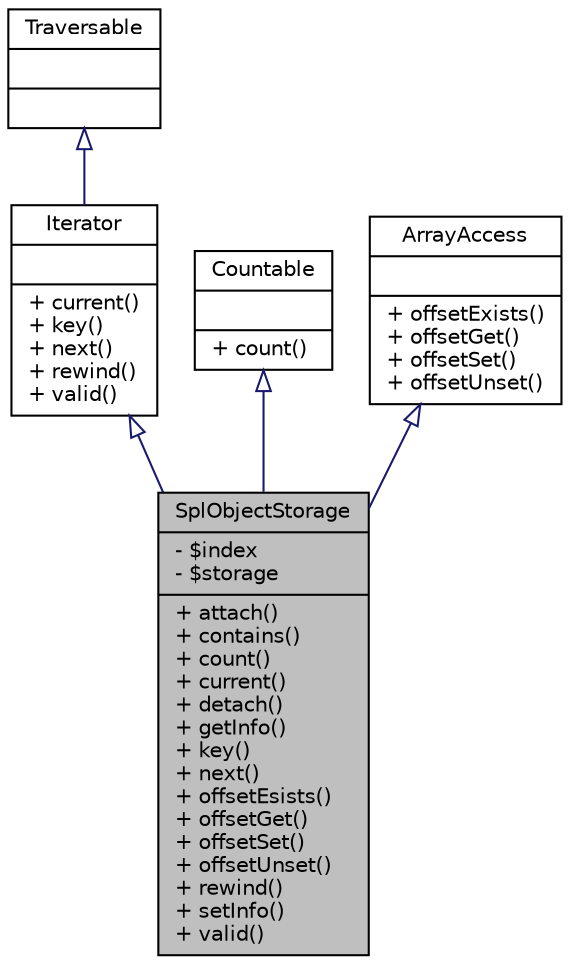 digraph "SplObjectStorage"
{
  edge [fontname="Helvetica",fontsize="10",labelfontname="Helvetica",labelfontsize="10"];
  node [fontname="Helvetica",fontsize="10",shape=record];
  Node1 [label="{SplObjectStorage\n|- $index\l- $storage\l|+ attach()\l+ contains()\l+ count()\l+ current()\l+ detach()\l+ getInfo()\l+ key()\l+ next()\l+ offsetEsists()\l+ offsetGet()\l+ offsetSet()\l+ offsetUnset()\l+ rewind()\l+ setInfo()\l+ valid()\l}",height=0.2,width=0.4,color="black", fillcolor="grey75", style="filled" fontcolor="black"];
  Node2 -> Node1 [dir="back",color="midnightblue",fontsize="10",style="solid",arrowtail="onormal",fontname="Helvetica"];
  Node2 [label="{Iterator\n||+ current()\l+ key()\l+ next()\l+ rewind()\l+ valid()\l}",height=0.2,width=0.4,color="black", fillcolor="white", style="filled",URL="$interfaceIterator.html",tooltip="Basic iterator. "];
  Node3 -> Node2 [dir="back",color="midnightblue",fontsize="10",style="solid",arrowtail="onormal",fontname="Helvetica"];
  Node3 [label="{Traversable\n||}",height=0.2,width=0.4,color="black", fillcolor="white", style="filled",URL="$interfaceTraversable.html",tooltip="Interface to detect a class is traversable using foreach. "];
  Node4 -> Node1 [dir="back",color="midnightblue",fontsize="10",style="solid",arrowtail="onormal",fontname="Helvetica"];
  Node4 [label="{Countable\n||+ count()\l}",height=0.2,width=0.4,color="black", fillcolor="white", style="filled",URL="$interfaceCountable.html",tooltip="This Interface allows to hook into the global count() function. "];
  Node5 -> Node1 [dir="back",color="midnightblue",fontsize="10",style="solid",arrowtail="onormal",fontname="Helvetica"];
  Node5 [label="{ArrayAccess\n||+ offsetExists()\l+ offsetGet()\l+ offsetSet()\l+ offsetUnset()\l}",height=0.2,width=0.4,color="black", fillcolor="white", style="filled",URL="$interfaceArrayAccess.html",tooltip="Interface to override array access of objects. "];
}
